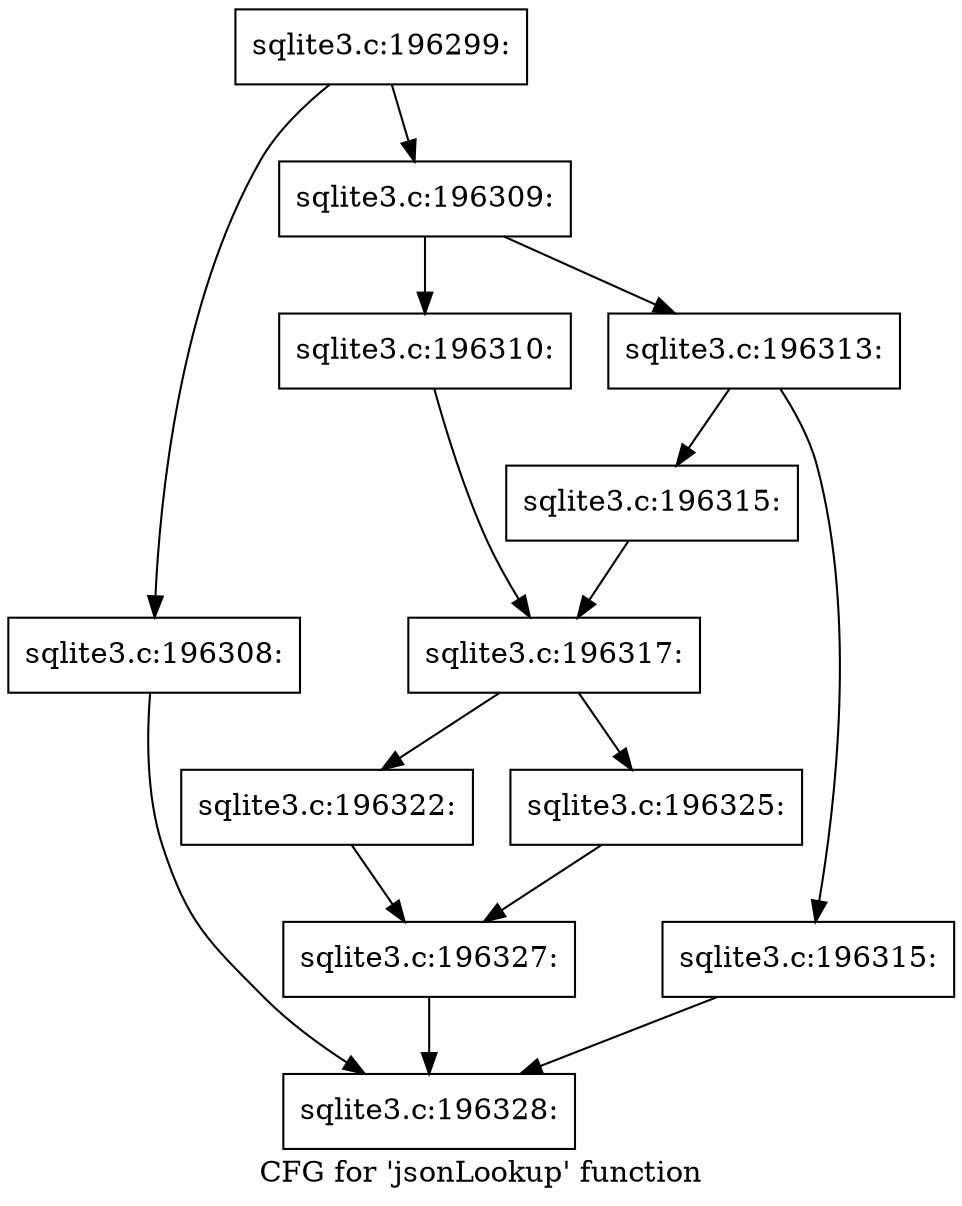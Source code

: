 digraph "CFG for 'jsonLookup' function" {
	label="CFG for 'jsonLookup' function";

	Node0x55c0fa80aef0 [shape=record,label="{sqlite3.c:196299:}"];
	Node0x55c0fa80aef0 -> Node0x55c0fa80e3d0;
	Node0x55c0fa80aef0 -> Node0x55c0fa80e420;
	Node0x55c0fa80e3d0 [shape=record,label="{sqlite3.c:196308:}"];
	Node0x55c0fa80e3d0 -> Node0x55c0fa80b230;
	Node0x55c0fa80e420 [shape=record,label="{sqlite3.c:196309:}"];
	Node0x55c0fa80e420 -> Node0x55c0fa80e8e0;
	Node0x55c0fa80e420 -> Node0x55c0fa80e930;
	Node0x55c0fa80e8e0 [shape=record,label="{sqlite3.c:196310:}"];
	Node0x55c0fa80e8e0 -> Node0x55c0fa80f7b0;
	Node0x55c0fa80e930 [shape=record,label="{sqlite3.c:196313:}"];
	Node0x55c0fa80e930 -> Node0x55c0f6e10460;
	Node0x55c0fa80e930 -> Node0x55c0fa810310;
	Node0x55c0f6e10460 [shape=record,label="{sqlite3.c:196315:}"];
	Node0x55c0f6e10460 -> Node0x55c0fa80b230;
	Node0x55c0fa810310 [shape=record,label="{sqlite3.c:196315:}"];
	Node0x55c0fa810310 -> Node0x55c0fa80f7b0;
	Node0x55c0fa80f7b0 [shape=record,label="{sqlite3.c:196317:}"];
	Node0x55c0fa80f7b0 -> Node0x55c0f6e10500;
	Node0x55c0fa80f7b0 -> Node0x55c0fa811420;
	Node0x55c0f6e10500 [shape=record,label="{sqlite3.c:196322:}"];
	Node0x55c0f6e10500 -> Node0x55c0fa8111c0;
	Node0x55c0fa811420 [shape=record,label="{sqlite3.c:196325:}"];
	Node0x55c0fa811420 -> Node0x55c0fa8111c0;
	Node0x55c0fa8111c0 [shape=record,label="{sqlite3.c:196327:}"];
	Node0x55c0fa8111c0 -> Node0x55c0fa80b230;
	Node0x55c0fa80b230 [shape=record,label="{sqlite3.c:196328:}"];
}
